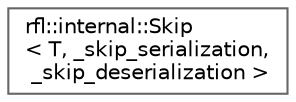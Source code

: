 digraph "类继承关系图"
{
 // LATEX_PDF_SIZE
  bgcolor="transparent";
  edge [fontname=Helvetica,fontsize=10,labelfontname=Helvetica,labelfontsize=10];
  node [fontname=Helvetica,fontsize=10,shape=box,height=0.2,width=0.4];
  rankdir="LR";
  Node0 [id="Node000000",label="rfl::internal::Skip\l\< T, _skip_serialization,\l _skip_deserialization \>",height=0.2,width=0.4,color="grey40", fillcolor="white", style="filled",URL="$classrfl_1_1internal_1_1_skip.html",tooltip=" "];
}
